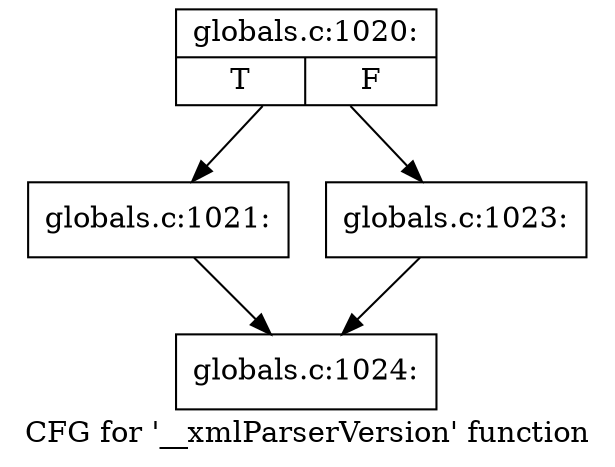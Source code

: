 digraph "CFG for '__xmlParserVersion' function" {
	label="CFG for '__xmlParserVersion' function";

	Node0x4ad8a90 [shape=record,label="{globals.c:1020:|{<s0>T|<s1>F}}"];
	Node0x4ad8a90 -> Node0x4ad8f10;
	Node0x4ad8a90 -> Node0x4ad8fb0;
	Node0x4ad8f10 [shape=record,label="{globals.c:1021:}"];
	Node0x4ad8f10 -> Node0x4ad8dc0;
	Node0x4ad8fb0 [shape=record,label="{globals.c:1023:}"];
	Node0x4ad8fb0 -> Node0x4ad8dc0;
	Node0x4ad8dc0 [shape=record,label="{globals.c:1024:}"];
}
